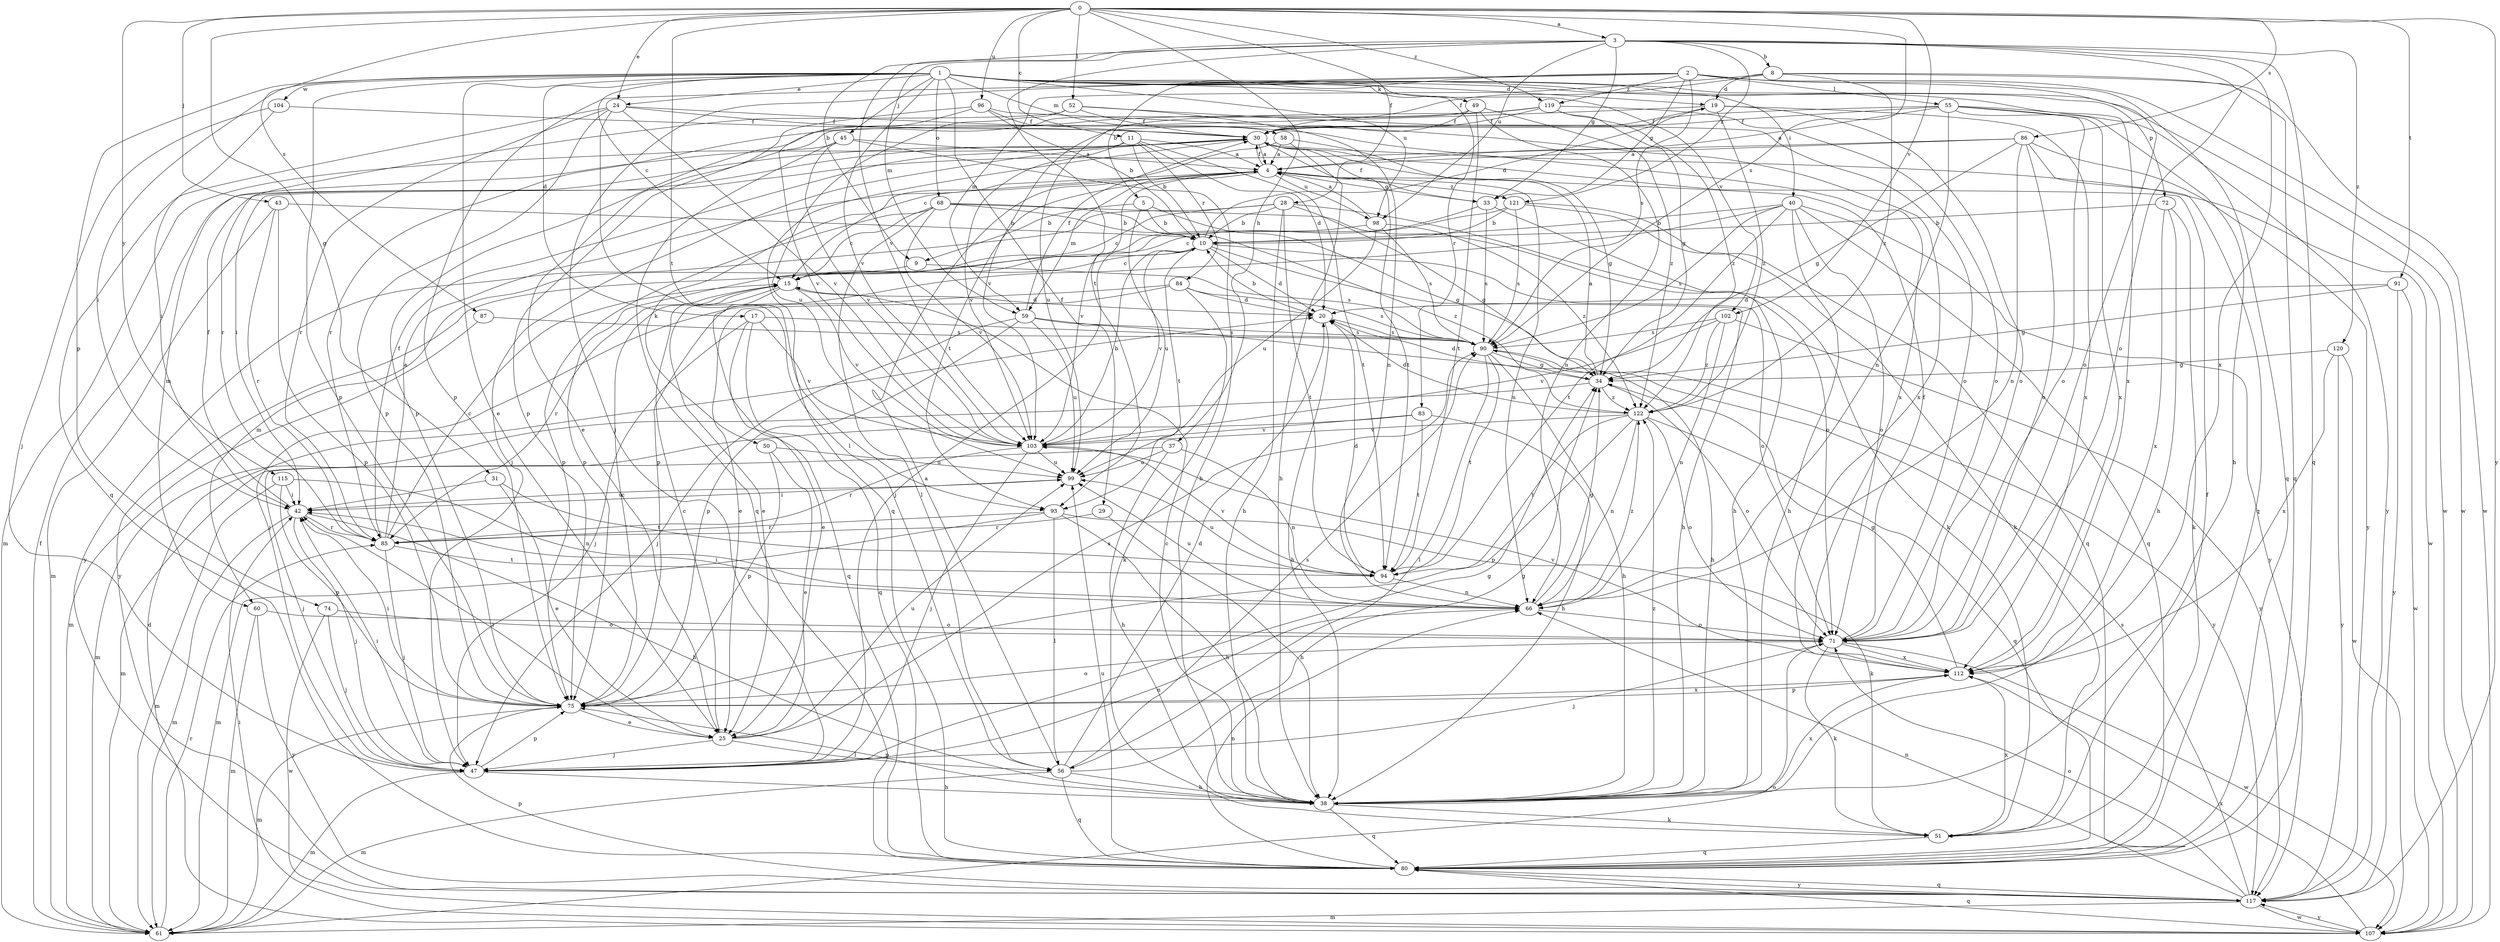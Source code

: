 strict digraph  {
0;
1;
2;
3;
4;
5;
8;
9;
10;
11;
15;
17;
19;
20;
24;
25;
28;
29;
30;
31;
33;
34;
37;
38;
40;
42;
43;
45;
47;
49;
50;
51;
52;
55;
56;
58;
59;
60;
61;
66;
68;
71;
72;
74;
75;
80;
83;
84;
85;
86;
87;
90;
91;
93;
94;
96;
98;
99;
102;
103;
104;
107;
112;
115;
117;
119;
120;
121;
122;
0 -> 3  [label=a];
0 -> 11  [label=c];
0 -> 24  [label=e];
0 -> 28  [label=f];
0 -> 31  [label=g];
0 -> 37  [label=h];
0 -> 43  [label=j];
0 -> 52  [label=l];
0 -> 86  [label=s];
0 -> 87  [label=s];
0 -> 90  [label=s];
0 -> 91  [label=t];
0 -> 93  [label=t];
0 -> 96  [label=u];
0 -> 102  [label=v];
0 -> 115  [label=y];
0 -> 117  [label=y];
0 -> 119  [label=z];
1 -> 15  [label=c];
1 -> 17  [label=d];
1 -> 19  [label=d];
1 -> 24  [label=e];
1 -> 25  [label=e];
1 -> 29  [label=f];
1 -> 40  [label=i];
1 -> 42  [label=i];
1 -> 45  [label=j];
1 -> 49  [label=k];
1 -> 58  [label=m];
1 -> 68  [label=o];
1 -> 72  [label=p];
1 -> 74  [label=p];
1 -> 75  [label=p];
1 -> 83  [label=r];
1 -> 98  [label=u];
1 -> 102  [label=v];
1 -> 103  [label=v];
1 -> 104  [label=w];
1 -> 107  [label=w];
1 -> 112  [label=x];
2 -> 5  [label=b];
2 -> 33  [label=g];
2 -> 47  [label=j];
2 -> 55  [label=l];
2 -> 71  [label=o];
2 -> 75  [label=p];
2 -> 80  [label=q];
2 -> 90  [label=s];
2 -> 107  [label=w];
2 -> 119  [label=z];
3 -> 8  [label=b];
3 -> 9  [label=b];
3 -> 33  [label=g];
3 -> 59  [label=m];
3 -> 71  [label=o];
3 -> 80  [label=q];
3 -> 93  [label=t];
3 -> 98  [label=u];
3 -> 103  [label=v];
3 -> 112  [label=x];
3 -> 120  [label=z];
3 -> 121  [label=z];
4 -> 30  [label=f];
4 -> 33  [label=g];
4 -> 50  [label=k];
4 -> 59  [label=m];
4 -> 66  [label=n];
4 -> 93  [label=t];
4 -> 98  [label=u];
4 -> 103  [label=v];
4 -> 121  [label=z];
5 -> 9  [label=b];
5 -> 10  [label=b];
5 -> 34  [label=g];
5 -> 99  [label=u];
8 -> 19  [label=d];
8 -> 30  [label=f];
8 -> 59  [label=m];
8 -> 80  [label=q];
8 -> 107  [label=w];
8 -> 122  [label=z];
9 -> 60  [label=m];
9 -> 90  [label=s];
10 -> 15  [label=c];
10 -> 19  [label=d];
10 -> 20  [label=d];
10 -> 38  [label=h];
10 -> 71  [label=o];
10 -> 93  [label=t];
10 -> 103  [label=v];
10 -> 117  [label=y];
11 -> 4  [label=a];
11 -> 10  [label=b];
11 -> 20  [label=d];
11 -> 60  [label=m];
11 -> 84  [label=r];
11 -> 94  [label=t];
11 -> 103  [label=v];
15 -> 20  [label=d];
15 -> 25  [label=e];
15 -> 80  [label=q];
15 -> 85  [label=r];
15 -> 103  [label=v];
17 -> 25  [label=e];
17 -> 47  [label=j];
17 -> 80  [label=q];
17 -> 90  [label=s];
17 -> 103  [label=v];
19 -> 30  [label=f];
19 -> 71  [label=o];
19 -> 75  [label=p];
19 -> 112  [label=x];
19 -> 122  [label=z];
20 -> 10  [label=b];
20 -> 38  [label=h];
20 -> 90  [label=s];
24 -> 30  [label=f];
24 -> 56  [label=l];
24 -> 75  [label=p];
24 -> 80  [label=q];
24 -> 85  [label=r];
24 -> 103  [label=v];
24 -> 112  [label=x];
25 -> 15  [label=c];
25 -> 42  [label=i];
25 -> 47  [label=j];
25 -> 56  [label=l];
25 -> 90  [label=s];
25 -> 99  [label=u];
28 -> 10  [label=b];
28 -> 15  [label=c];
28 -> 34  [label=g];
28 -> 38  [label=h];
28 -> 71  [label=o];
28 -> 94  [label=t];
28 -> 117  [label=y];
29 -> 38  [label=h];
29 -> 85  [label=r];
30 -> 4  [label=a];
30 -> 47  [label=j];
30 -> 80  [label=q];
30 -> 94  [label=t];
30 -> 107  [label=w];
31 -> 25  [label=e];
31 -> 42  [label=i];
31 -> 94  [label=t];
33 -> 30  [label=f];
33 -> 38  [label=h];
33 -> 47  [label=j];
33 -> 90  [label=s];
34 -> 4  [label=a];
34 -> 20  [label=d];
34 -> 61  [label=m];
34 -> 71  [label=o];
34 -> 122  [label=z];
37 -> 38  [label=h];
37 -> 47  [label=j];
37 -> 66  [label=n];
37 -> 99  [label=u];
38 -> 15  [label=c];
38 -> 51  [label=k];
38 -> 75  [label=p];
38 -> 80  [label=q];
38 -> 112  [label=x];
38 -> 122  [label=z];
40 -> 10  [label=b];
40 -> 38  [label=h];
40 -> 71  [label=o];
40 -> 75  [label=p];
40 -> 80  [label=q];
40 -> 90  [label=s];
40 -> 94  [label=t];
40 -> 117  [label=y];
42 -> 30  [label=f];
42 -> 38  [label=h];
42 -> 47  [label=j];
42 -> 61  [label=m];
42 -> 85  [label=r];
42 -> 99  [label=u];
43 -> 10  [label=b];
43 -> 61  [label=m];
43 -> 75  [label=p];
43 -> 85  [label=r];
45 -> 4  [label=a];
45 -> 38  [label=h];
45 -> 61  [label=m];
45 -> 80  [label=q];
45 -> 103  [label=v];
47 -> 34  [label=g];
47 -> 38  [label=h];
47 -> 42  [label=i];
47 -> 61  [label=m];
47 -> 66  [label=n];
47 -> 75  [label=p];
49 -> 30  [label=f];
49 -> 66  [label=n];
49 -> 85  [label=r];
49 -> 94  [label=t];
49 -> 122  [label=z];
50 -> 25  [label=e];
50 -> 75  [label=p];
50 -> 99  [label=u];
51 -> 30  [label=f];
51 -> 80  [label=q];
51 -> 112  [label=x];
52 -> 30  [label=f];
52 -> 66  [label=n];
52 -> 71  [label=o];
52 -> 85  [label=r];
52 -> 99  [label=u];
55 -> 4  [label=a];
55 -> 30  [label=f];
55 -> 38  [label=h];
55 -> 66  [label=n];
55 -> 71  [label=o];
55 -> 103  [label=v];
55 -> 112  [label=x];
55 -> 117  [label=y];
56 -> 4  [label=a];
56 -> 20  [label=d];
56 -> 34  [label=g];
56 -> 38  [label=h];
56 -> 61  [label=m];
56 -> 80  [label=q];
56 -> 90  [label=s];
58 -> 4  [label=a];
58 -> 15  [label=c];
58 -> 34  [label=g];
58 -> 38  [label=h];
59 -> 30  [label=f];
59 -> 38  [label=h];
59 -> 47  [label=j];
59 -> 75  [label=p];
59 -> 90  [label=s];
59 -> 99  [label=u];
60 -> 61  [label=m];
60 -> 71  [label=o];
60 -> 117  [label=y];
61 -> 30  [label=f];
61 -> 71  [label=o];
61 -> 85  [label=r];
66 -> 34  [label=g];
66 -> 42  [label=i];
66 -> 71  [label=o];
66 -> 99  [label=u];
66 -> 122  [label=z];
68 -> 10  [label=b];
68 -> 15  [label=c];
68 -> 51  [label=k];
68 -> 56  [label=l];
68 -> 75  [label=p];
68 -> 103  [label=v];
68 -> 122  [label=z];
71 -> 30  [label=f];
71 -> 47  [label=j];
71 -> 51  [label=k];
71 -> 107  [label=w];
71 -> 112  [label=x];
72 -> 10  [label=b];
72 -> 38  [label=h];
72 -> 51  [label=k];
72 -> 112  [label=x];
74 -> 47  [label=j];
74 -> 71  [label=o];
74 -> 107  [label=w];
75 -> 15  [label=c];
75 -> 25  [label=e];
75 -> 42  [label=i];
75 -> 61  [label=m];
75 -> 71  [label=o];
75 -> 112  [label=x];
80 -> 66  [label=n];
80 -> 99  [label=u];
80 -> 117  [label=y];
83 -> 38  [label=h];
83 -> 61  [label=m];
83 -> 94  [label=t];
83 -> 103  [label=v];
84 -> 20  [label=d];
84 -> 25  [label=e];
84 -> 47  [label=j];
84 -> 51  [label=k];
84 -> 90  [label=s];
85 -> 4  [label=a];
85 -> 15  [label=c];
85 -> 30  [label=f];
85 -> 47  [label=j];
85 -> 94  [label=t];
86 -> 4  [label=a];
86 -> 34  [label=g];
86 -> 42  [label=i];
86 -> 66  [label=n];
86 -> 71  [label=o];
86 -> 80  [label=q];
86 -> 117  [label=y];
87 -> 61  [label=m];
87 -> 90  [label=s];
90 -> 34  [label=g];
90 -> 38  [label=h];
90 -> 56  [label=l];
90 -> 94  [label=t];
90 -> 117  [label=y];
91 -> 20  [label=d];
91 -> 34  [label=g];
91 -> 107  [label=w];
91 -> 117  [label=y];
93 -> 38  [label=h];
93 -> 51  [label=k];
93 -> 56  [label=l];
93 -> 61  [label=m];
93 -> 85  [label=r];
94 -> 20  [label=d];
94 -> 66  [label=n];
94 -> 99  [label=u];
94 -> 103  [label=v];
96 -> 10  [label=b];
96 -> 25  [label=e];
96 -> 30  [label=f];
96 -> 103  [label=v];
96 -> 112  [label=x];
98 -> 4  [label=a];
98 -> 75  [label=p];
98 -> 90  [label=s];
98 -> 99  [label=u];
98 -> 122  [label=z];
99 -> 42  [label=i];
102 -> 66  [label=n];
102 -> 90  [label=s];
102 -> 103  [label=v];
102 -> 117  [label=y];
102 -> 122  [label=z];
103 -> 10  [label=b];
103 -> 47  [label=j];
103 -> 85  [label=r];
103 -> 99  [label=u];
104 -> 30  [label=f];
104 -> 42  [label=i];
104 -> 47  [label=j];
107 -> 20  [label=d];
107 -> 42  [label=i];
107 -> 80  [label=q];
107 -> 112  [label=x];
107 -> 117  [label=y];
112 -> 34  [label=g];
112 -> 75  [label=p];
112 -> 103  [label=v];
115 -> 42  [label=i];
115 -> 61  [label=m];
115 -> 66  [label=n];
115 -> 75  [label=p];
117 -> 61  [label=m];
117 -> 66  [label=n];
117 -> 71  [label=o];
117 -> 75  [label=p];
117 -> 80  [label=q];
117 -> 90  [label=s];
117 -> 107  [label=w];
119 -> 30  [label=f];
119 -> 34  [label=g];
119 -> 71  [label=o];
119 -> 75  [label=p];
119 -> 99  [label=u];
119 -> 122  [label=z];
120 -> 34  [label=g];
120 -> 107  [label=w];
120 -> 112  [label=x];
120 -> 117  [label=y];
121 -> 10  [label=b];
121 -> 15  [label=c];
121 -> 51  [label=k];
121 -> 80  [label=q];
121 -> 90  [label=s];
122 -> 20  [label=d];
122 -> 66  [label=n];
122 -> 71  [label=o];
122 -> 75  [label=p];
122 -> 80  [label=q];
122 -> 94  [label=t];
122 -> 103  [label=v];
}
